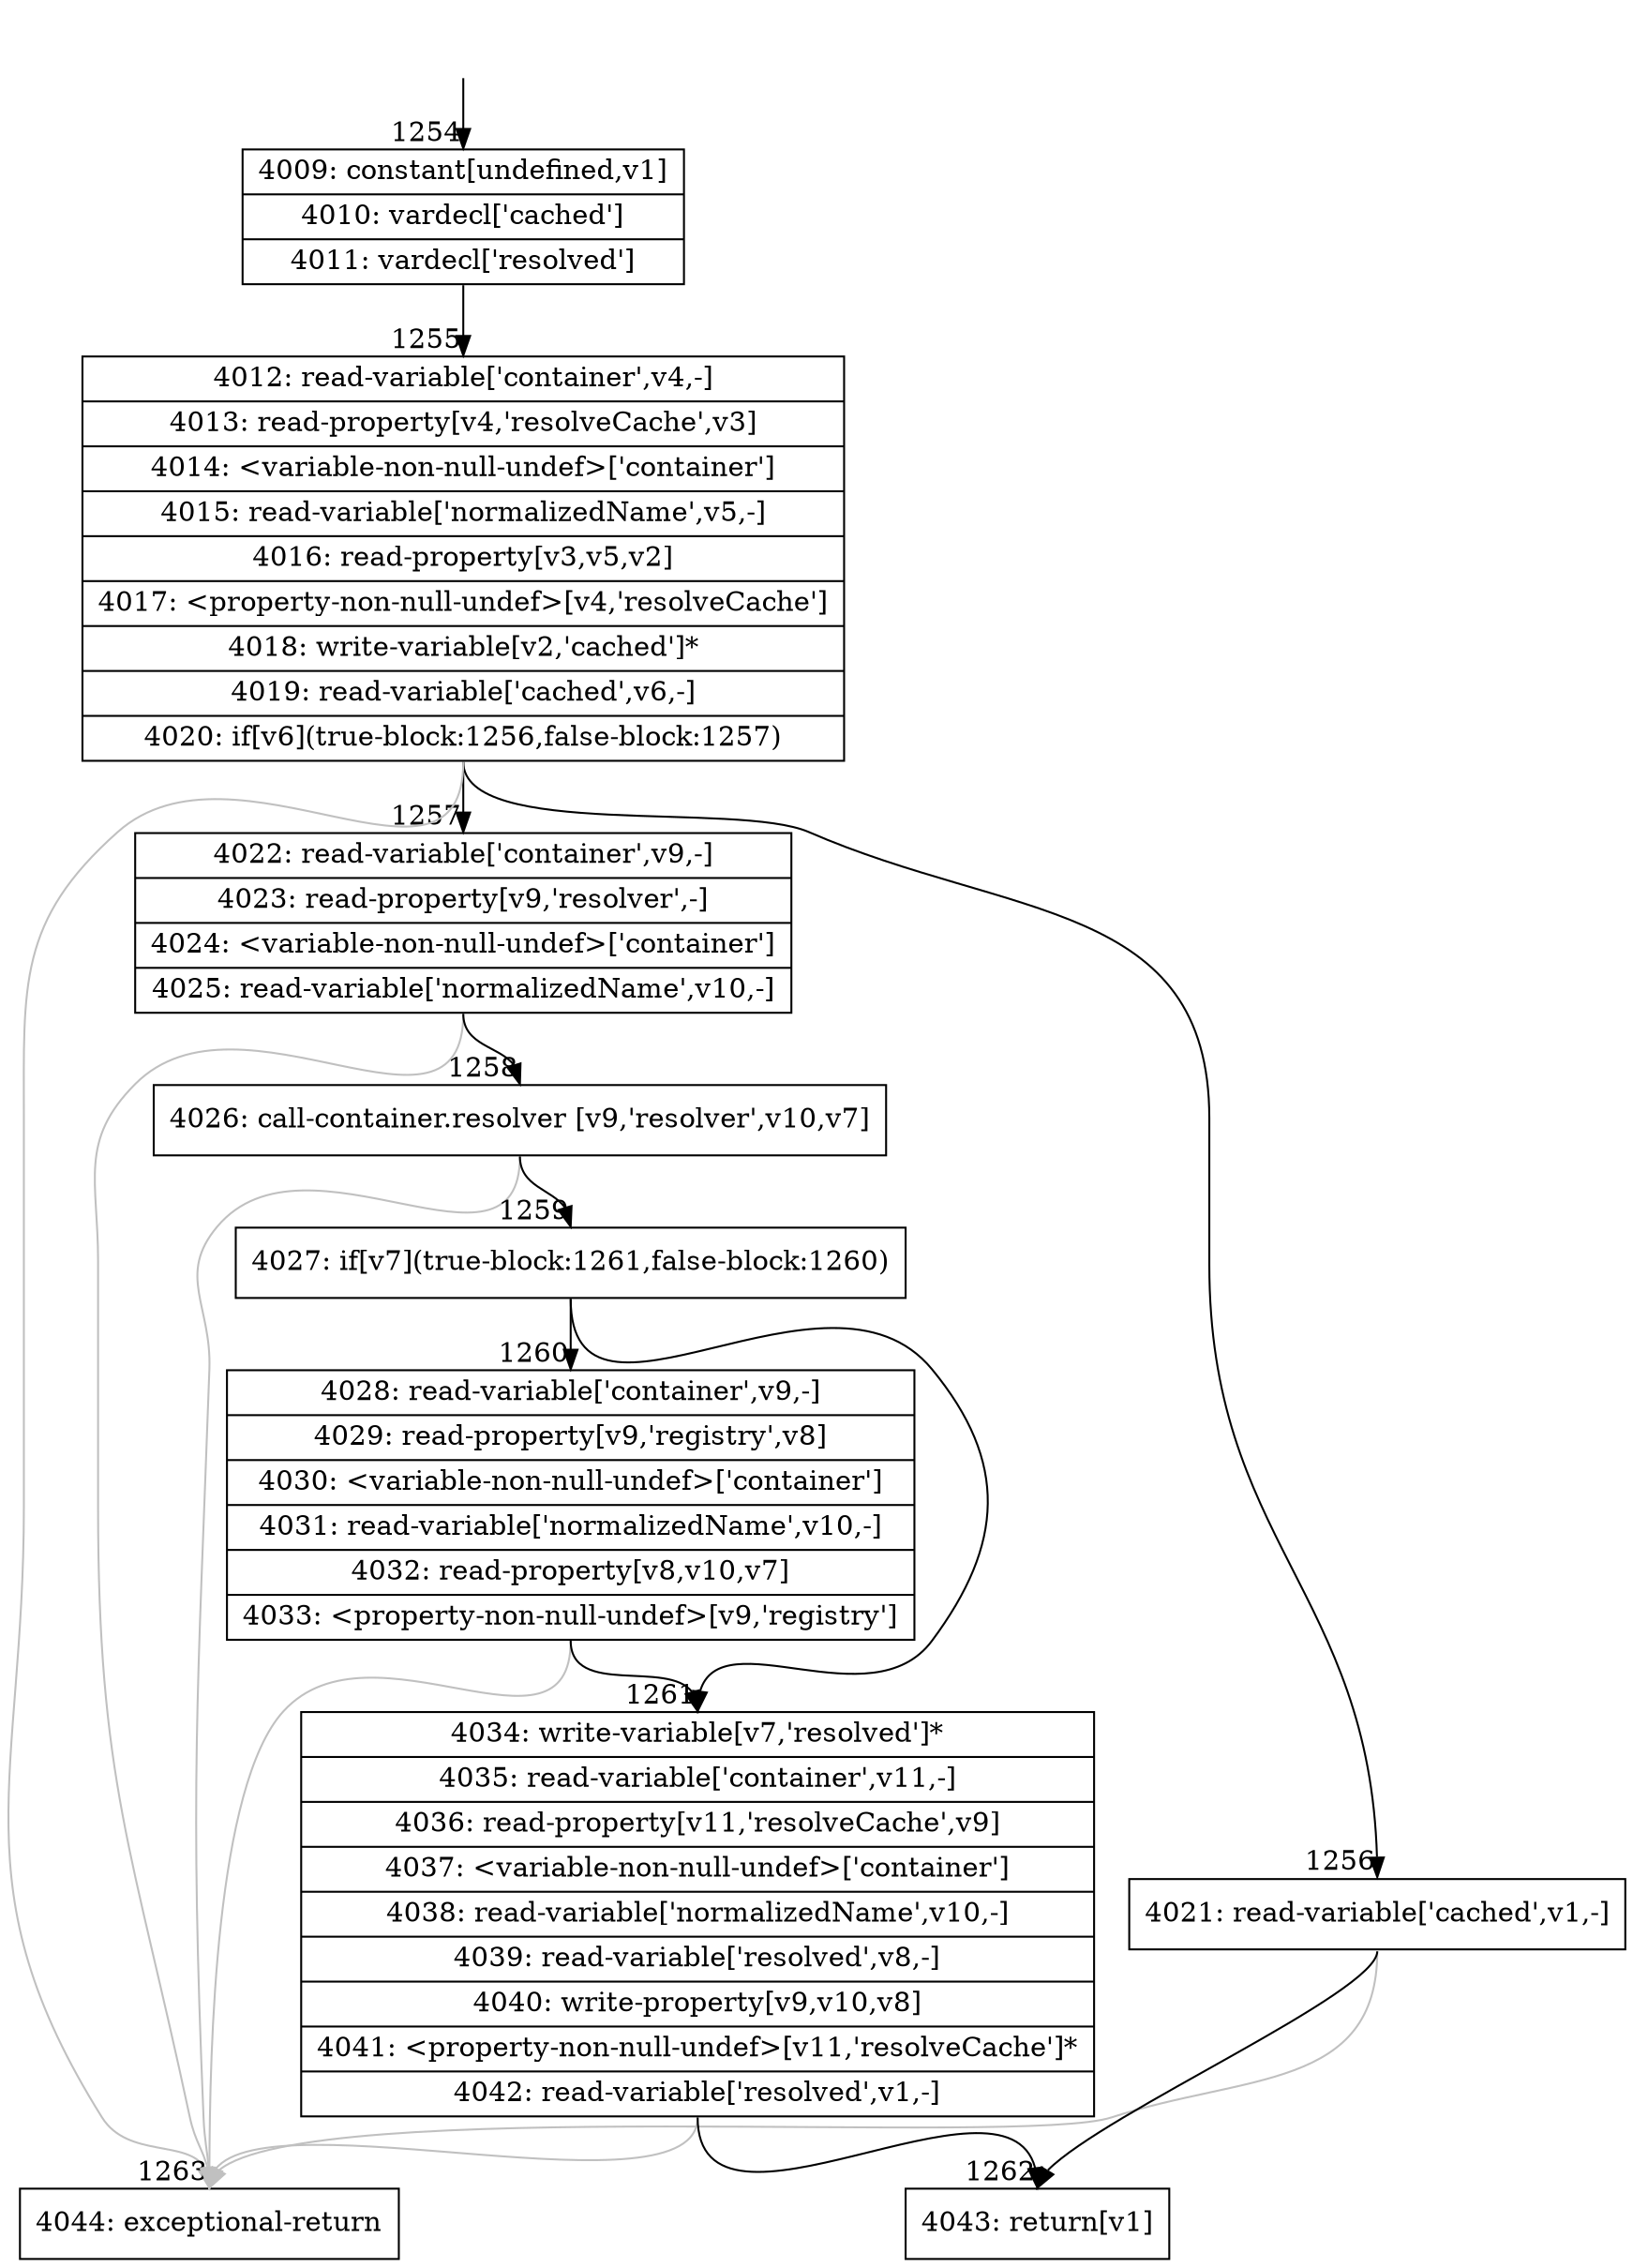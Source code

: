 digraph {
rankdir="TD"
BB_entry94[shape=none,label=""];
BB_entry94 -> BB1254 [tailport=s, headport=n, headlabel="    1254"]
BB1254 [shape=record label="{4009: constant[undefined,v1]|4010: vardecl['cached']|4011: vardecl['resolved']}" ] 
BB1254 -> BB1255 [tailport=s, headport=n, headlabel="      1255"]
BB1255 [shape=record label="{4012: read-variable['container',v4,-]|4013: read-property[v4,'resolveCache',v3]|4014: \<variable-non-null-undef\>['container']|4015: read-variable['normalizedName',v5,-]|4016: read-property[v3,v5,v2]|4017: \<property-non-null-undef\>[v4,'resolveCache']|4018: write-variable[v2,'cached']*|4019: read-variable['cached',v6,-]|4020: if[v6](true-block:1256,false-block:1257)}" ] 
BB1255 -> BB1256 [tailport=s, headport=n, headlabel="      1256"]
BB1255 -> BB1257 [tailport=s, headport=n, headlabel="      1257"]
BB1255 -> BB1263 [tailport=s, headport=n, color=gray, headlabel="      1263"]
BB1256 [shape=record label="{4021: read-variable['cached',v1,-]}" ] 
BB1256 -> BB1262 [tailport=s, headport=n, headlabel="      1262"]
BB1256 -> BB1263 [tailport=s, headport=n, color=gray]
BB1257 [shape=record label="{4022: read-variable['container',v9,-]|4023: read-property[v9,'resolver',-]|4024: \<variable-non-null-undef\>['container']|4025: read-variable['normalizedName',v10,-]}" ] 
BB1257 -> BB1258 [tailport=s, headport=n, headlabel="      1258"]
BB1257 -> BB1263 [tailport=s, headport=n, color=gray]
BB1258 [shape=record label="{4026: call-container.resolver [v9,'resolver',v10,v7]}" ] 
BB1258 -> BB1259 [tailport=s, headport=n, headlabel="      1259"]
BB1258 -> BB1263 [tailport=s, headport=n, color=gray]
BB1259 [shape=record label="{4027: if[v7](true-block:1261,false-block:1260)}" ] 
BB1259 -> BB1261 [tailport=s, headport=n, headlabel="      1261"]
BB1259 -> BB1260 [tailport=s, headport=n, headlabel="      1260"]
BB1260 [shape=record label="{4028: read-variable['container',v9,-]|4029: read-property[v9,'registry',v8]|4030: \<variable-non-null-undef\>['container']|4031: read-variable['normalizedName',v10,-]|4032: read-property[v8,v10,v7]|4033: \<property-non-null-undef\>[v9,'registry']}" ] 
BB1260 -> BB1261 [tailport=s, headport=n]
BB1260 -> BB1263 [tailport=s, headport=n, color=gray]
BB1261 [shape=record label="{4034: write-variable[v7,'resolved']*|4035: read-variable['container',v11,-]|4036: read-property[v11,'resolveCache',v9]|4037: \<variable-non-null-undef\>['container']|4038: read-variable['normalizedName',v10,-]|4039: read-variable['resolved',v8,-]|4040: write-property[v9,v10,v8]|4041: \<property-non-null-undef\>[v11,'resolveCache']*|4042: read-variable['resolved',v1,-]}" ] 
BB1261 -> BB1262 [tailport=s, headport=n]
BB1261 -> BB1263 [tailport=s, headport=n, color=gray]
BB1262 [shape=record label="{4043: return[v1]}" ] 
BB1263 [shape=record label="{4044: exceptional-return}" ] 
//#$~ 1747
}

